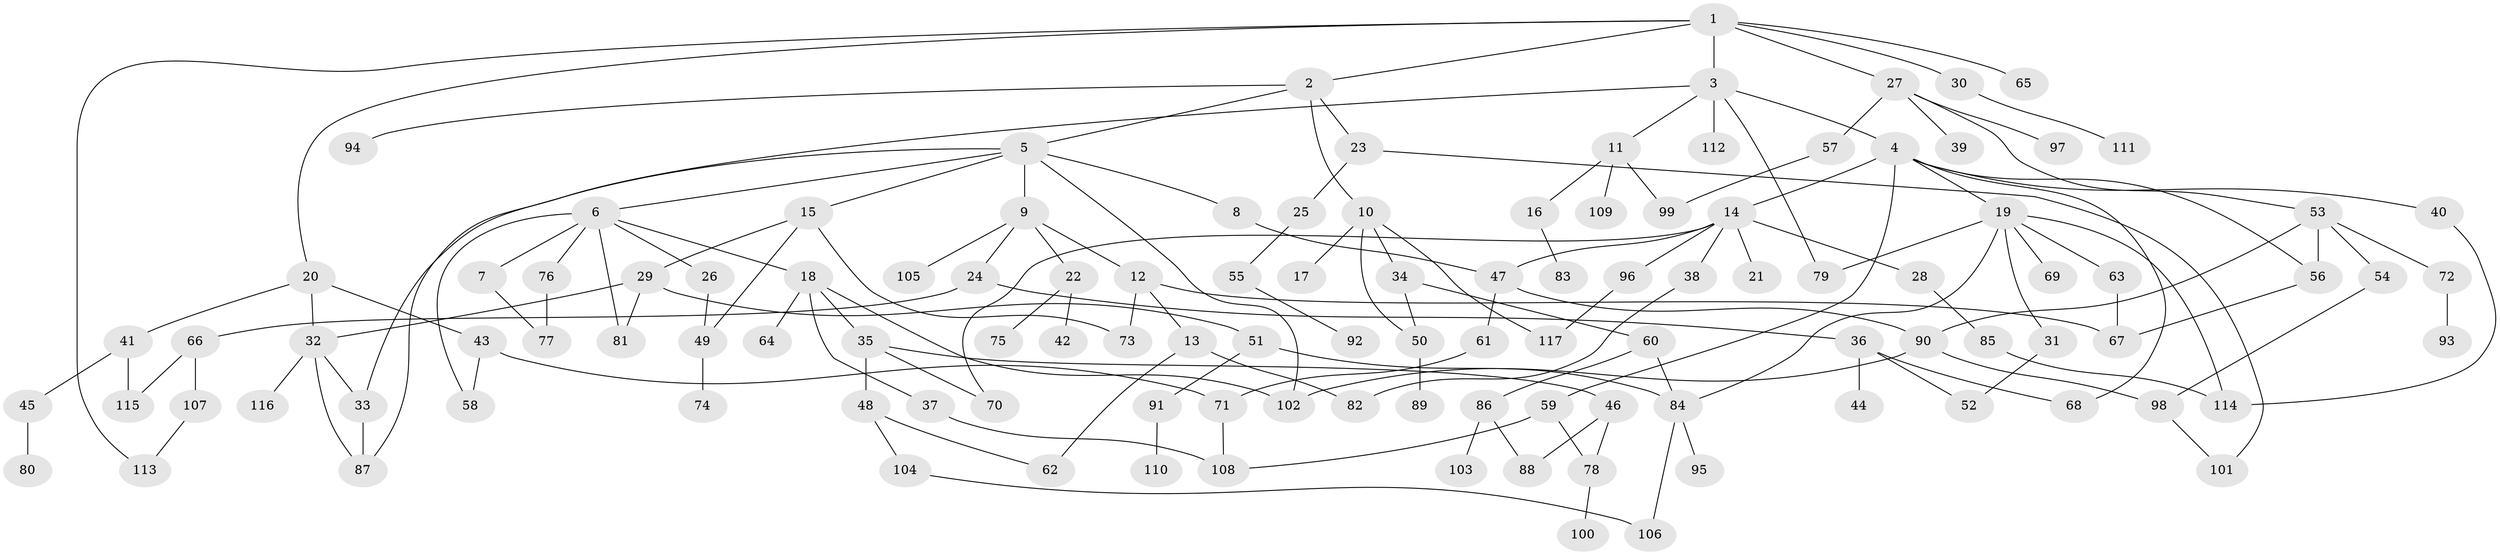 // Generated by graph-tools (version 1.1) at 2025/10/02/27/25 16:10:56]
// undirected, 117 vertices, 155 edges
graph export_dot {
graph [start="1"]
  node [color=gray90,style=filled];
  1;
  2;
  3;
  4;
  5;
  6;
  7;
  8;
  9;
  10;
  11;
  12;
  13;
  14;
  15;
  16;
  17;
  18;
  19;
  20;
  21;
  22;
  23;
  24;
  25;
  26;
  27;
  28;
  29;
  30;
  31;
  32;
  33;
  34;
  35;
  36;
  37;
  38;
  39;
  40;
  41;
  42;
  43;
  44;
  45;
  46;
  47;
  48;
  49;
  50;
  51;
  52;
  53;
  54;
  55;
  56;
  57;
  58;
  59;
  60;
  61;
  62;
  63;
  64;
  65;
  66;
  67;
  68;
  69;
  70;
  71;
  72;
  73;
  74;
  75;
  76;
  77;
  78;
  79;
  80;
  81;
  82;
  83;
  84;
  85;
  86;
  87;
  88;
  89;
  90;
  91;
  92;
  93;
  94;
  95;
  96;
  97;
  98;
  99;
  100;
  101;
  102;
  103;
  104;
  105;
  106;
  107;
  108;
  109;
  110;
  111;
  112;
  113;
  114;
  115;
  116;
  117;
  1 -- 2;
  1 -- 3;
  1 -- 20;
  1 -- 27;
  1 -- 30;
  1 -- 65;
  1 -- 113;
  2 -- 5;
  2 -- 10;
  2 -- 23;
  2 -- 94;
  3 -- 4;
  3 -- 11;
  3 -- 112;
  3 -- 87;
  3 -- 79;
  4 -- 14;
  4 -- 19;
  4 -- 40;
  4 -- 56;
  4 -- 59;
  4 -- 68;
  5 -- 6;
  5 -- 8;
  5 -- 9;
  5 -- 15;
  5 -- 33;
  5 -- 102;
  6 -- 7;
  6 -- 18;
  6 -- 26;
  6 -- 58;
  6 -- 76;
  6 -- 81;
  7 -- 77;
  8 -- 47;
  9 -- 12;
  9 -- 22;
  9 -- 24;
  9 -- 105;
  10 -- 17;
  10 -- 34;
  10 -- 50;
  10 -- 117;
  11 -- 16;
  11 -- 99;
  11 -- 109;
  12 -- 13;
  12 -- 67;
  12 -- 73;
  13 -- 62;
  13 -- 82;
  14 -- 21;
  14 -- 28;
  14 -- 38;
  14 -- 96;
  14 -- 47;
  14 -- 70;
  15 -- 29;
  15 -- 49;
  15 -- 73;
  16 -- 83;
  18 -- 35;
  18 -- 37;
  18 -- 64;
  18 -- 102;
  19 -- 31;
  19 -- 63;
  19 -- 69;
  19 -- 79;
  19 -- 84;
  19 -- 114;
  20 -- 41;
  20 -- 43;
  20 -- 32;
  22 -- 42;
  22 -- 75;
  23 -- 25;
  23 -- 101;
  24 -- 36;
  24 -- 66;
  25 -- 55;
  26 -- 49;
  27 -- 39;
  27 -- 53;
  27 -- 57;
  27 -- 97;
  28 -- 85;
  29 -- 32;
  29 -- 51;
  29 -- 81;
  30 -- 111;
  31 -- 52;
  32 -- 33;
  32 -- 116;
  32 -- 87;
  33 -- 87;
  34 -- 60;
  34 -- 50;
  35 -- 46;
  35 -- 48;
  35 -- 70;
  36 -- 44;
  36 -- 52;
  36 -- 68;
  37 -- 108;
  38 -- 82;
  40 -- 114;
  41 -- 45;
  41 -- 115;
  43 -- 71;
  43 -- 58;
  45 -- 80;
  46 -- 78;
  46 -- 88;
  47 -- 61;
  47 -- 90;
  48 -- 104;
  48 -- 62;
  49 -- 74;
  50 -- 89;
  51 -- 91;
  51 -- 84;
  53 -- 54;
  53 -- 72;
  53 -- 90;
  53 -- 56;
  54 -- 98;
  55 -- 92;
  56 -- 67;
  57 -- 99;
  59 -- 108;
  59 -- 78;
  60 -- 86;
  60 -- 84;
  61 -- 71;
  63 -- 67;
  66 -- 107;
  66 -- 115;
  71 -- 108;
  72 -- 93;
  76 -- 77;
  78 -- 100;
  84 -- 95;
  84 -- 106;
  85 -- 114;
  86 -- 103;
  86 -- 88;
  90 -- 98;
  90 -- 102;
  91 -- 110;
  96 -- 117;
  98 -- 101;
  104 -- 106;
  107 -- 113;
}
